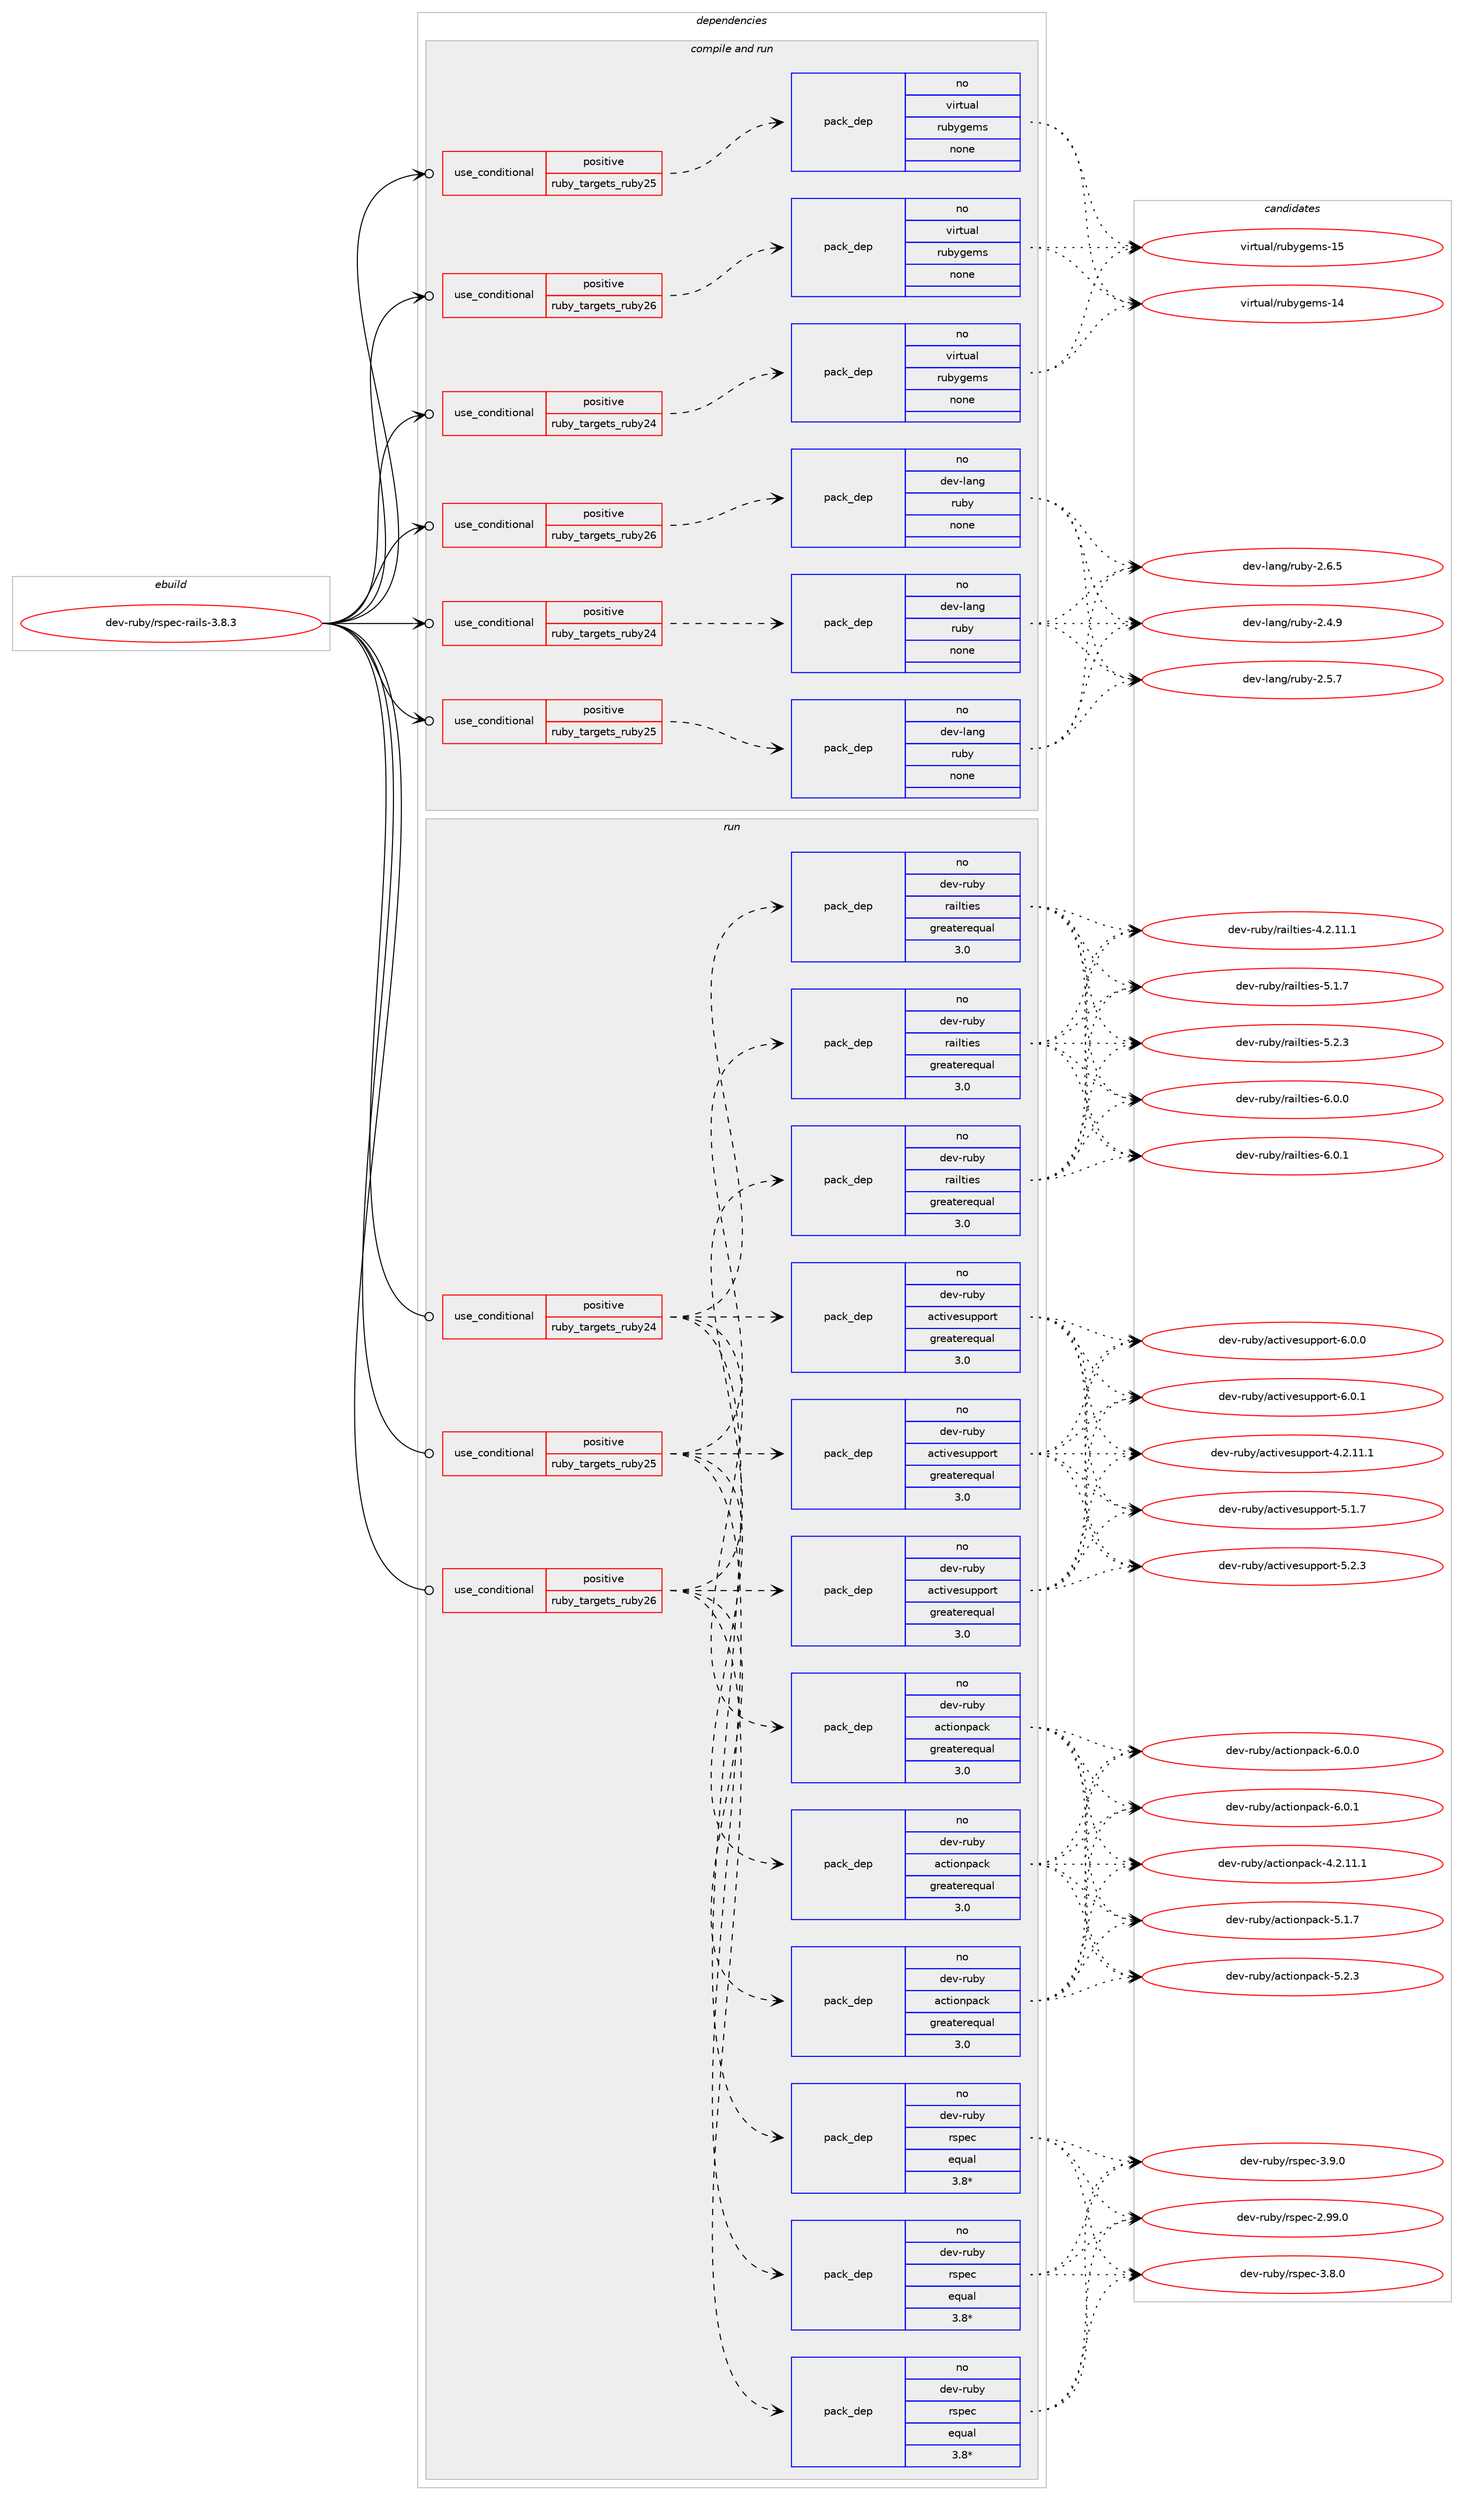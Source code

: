 digraph prolog {

# *************
# Graph options
# *************

newrank=true;
concentrate=true;
compound=true;
graph [rankdir=LR,fontname=Helvetica,fontsize=10,ranksep=1.5];#, ranksep=2.5, nodesep=0.2];
edge  [arrowhead=vee];
node  [fontname=Helvetica,fontsize=10];

# **********
# The ebuild
# **********

subgraph cluster_leftcol {
color=gray;
rank=same;
label=<<i>ebuild</i>>;
id [label="dev-ruby/rspec-rails-3.8.3", color=red, width=4, href="../dev-ruby/rspec-rails-3.8.3.svg"];
}

# ****************
# The dependencies
# ****************

subgraph cluster_midcol {
color=gray;
label=<<i>dependencies</i>>;
subgraph cluster_compile {
fillcolor="#eeeeee";
style=filled;
label=<<i>compile</i>>;
}
subgraph cluster_compileandrun {
fillcolor="#eeeeee";
style=filled;
label=<<i>compile and run</i>>;
subgraph cond174303 {
dependency708501 [label=<<TABLE BORDER="0" CELLBORDER="1" CELLSPACING="0" CELLPADDING="4"><TR><TD ROWSPAN="3" CELLPADDING="10">use_conditional</TD></TR><TR><TD>positive</TD></TR><TR><TD>ruby_targets_ruby24</TD></TR></TABLE>>, shape=none, color=red];
subgraph pack522168 {
dependency708502 [label=<<TABLE BORDER="0" CELLBORDER="1" CELLSPACING="0" CELLPADDING="4" WIDTH="220"><TR><TD ROWSPAN="6" CELLPADDING="30">pack_dep</TD></TR><TR><TD WIDTH="110">no</TD></TR><TR><TD>dev-lang</TD></TR><TR><TD>ruby</TD></TR><TR><TD>none</TD></TR><TR><TD></TD></TR></TABLE>>, shape=none, color=blue];
}
dependency708501:e -> dependency708502:w [weight=20,style="dashed",arrowhead="vee"];
}
id:e -> dependency708501:w [weight=20,style="solid",arrowhead="odotvee"];
subgraph cond174304 {
dependency708503 [label=<<TABLE BORDER="0" CELLBORDER="1" CELLSPACING="0" CELLPADDING="4"><TR><TD ROWSPAN="3" CELLPADDING="10">use_conditional</TD></TR><TR><TD>positive</TD></TR><TR><TD>ruby_targets_ruby24</TD></TR></TABLE>>, shape=none, color=red];
subgraph pack522169 {
dependency708504 [label=<<TABLE BORDER="0" CELLBORDER="1" CELLSPACING="0" CELLPADDING="4" WIDTH="220"><TR><TD ROWSPAN="6" CELLPADDING="30">pack_dep</TD></TR><TR><TD WIDTH="110">no</TD></TR><TR><TD>virtual</TD></TR><TR><TD>rubygems</TD></TR><TR><TD>none</TD></TR><TR><TD></TD></TR></TABLE>>, shape=none, color=blue];
}
dependency708503:e -> dependency708504:w [weight=20,style="dashed",arrowhead="vee"];
}
id:e -> dependency708503:w [weight=20,style="solid",arrowhead="odotvee"];
subgraph cond174305 {
dependency708505 [label=<<TABLE BORDER="0" CELLBORDER="1" CELLSPACING="0" CELLPADDING="4"><TR><TD ROWSPAN="3" CELLPADDING="10">use_conditional</TD></TR><TR><TD>positive</TD></TR><TR><TD>ruby_targets_ruby25</TD></TR></TABLE>>, shape=none, color=red];
subgraph pack522170 {
dependency708506 [label=<<TABLE BORDER="0" CELLBORDER="1" CELLSPACING="0" CELLPADDING="4" WIDTH="220"><TR><TD ROWSPAN="6" CELLPADDING="30">pack_dep</TD></TR><TR><TD WIDTH="110">no</TD></TR><TR><TD>dev-lang</TD></TR><TR><TD>ruby</TD></TR><TR><TD>none</TD></TR><TR><TD></TD></TR></TABLE>>, shape=none, color=blue];
}
dependency708505:e -> dependency708506:w [weight=20,style="dashed",arrowhead="vee"];
}
id:e -> dependency708505:w [weight=20,style="solid",arrowhead="odotvee"];
subgraph cond174306 {
dependency708507 [label=<<TABLE BORDER="0" CELLBORDER="1" CELLSPACING="0" CELLPADDING="4"><TR><TD ROWSPAN="3" CELLPADDING="10">use_conditional</TD></TR><TR><TD>positive</TD></TR><TR><TD>ruby_targets_ruby25</TD></TR></TABLE>>, shape=none, color=red];
subgraph pack522171 {
dependency708508 [label=<<TABLE BORDER="0" CELLBORDER="1" CELLSPACING="0" CELLPADDING="4" WIDTH="220"><TR><TD ROWSPAN="6" CELLPADDING="30">pack_dep</TD></TR><TR><TD WIDTH="110">no</TD></TR><TR><TD>virtual</TD></TR><TR><TD>rubygems</TD></TR><TR><TD>none</TD></TR><TR><TD></TD></TR></TABLE>>, shape=none, color=blue];
}
dependency708507:e -> dependency708508:w [weight=20,style="dashed",arrowhead="vee"];
}
id:e -> dependency708507:w [weight=20,style="solid",arrowhead="odotvee"];
subgraph cond174307 {
dependency708509 [label=<<TABLE BORDER="0" CELLBORDER="1" CELLSPACING="0" CELLPADDING="4"><TR><TD ROWSPAN="3" CELLPADDING="10">use_conditional</TD></TR><TR><TD>positive</TD></TR><TR><TD>ruby_targets_ruby26</TD></TR></TABLE>>, shape=none, color=red];
subgraph pack522172 {
dependency708510 [label=<<TABLE BORDER="0" CELLBORDER="1" CELLSPACING="0" CELLPADDING="4" WIDTH="220"><TR><TD ROWSPAN="6" CELLPADDING="30">pack_dep</TD></TR><TR><TD WIDTH="110">no</TD></TR><TR><TD>dev-lang</TD></TR><TR><TD>ruby</TD></TR><TR><TD>none</TD></TR><TR><TD></TD></TR></TABLE>>, shape=none, color=blue];
}
dependency708509:e -> dependency708510:w [weight=20,style="dashed",arrowhead="vee"];
}
id:e -> dependency708509:w [weight=20,style="solid",arrowhead="odotvee"];
subgraph cond174308 {
dependency708511 [label=<<TABLE BORDER="0" CELLBORDER="1" CELLSPACING="0" CELLPADDING="4"><TR><TD ROWSPAN="3" CELLPADDING="10">use_conditional</TD></TR><TR><TD>positive</TD></TR><TR><TD>ruby_targets_ruby26</TD></TR></TABLE>>, shape=none, color=red];
subgraph pack522173 {
dependency708512 [label=<<TABLE BORDER="0" CELLBORDER="1" CELLSPACING="0" CELLPADDING="4" WIDTH="220"><TR><TD ROWSPAN="6" CELLPADDING="30">pack_dep</TD></TR><TR><TD WIDTH="110">no</TD></TR><TR><TD>virtual</TD></TR><TR><TD>rubygems</TD></TR><TR><TD>none</TD></TR><TR><TD></TD></TR></TABLE>>, shape=none, color=blue];
}
dependency708511:e -> dependency708512:w [weight=20,style="dashed",arrowhead="vee"];
}
id:e -> dependency708511:w [weight=20,style="solid",arrowhead="odotvee"];
}
subgraph cluster_run {
fillcolor="#eeeeee";
style=filled;
label=<<i>run</i>>;
subgraph cond174309 {
dependency708513 [label=<<TABLE BORDER="0" CELLBORDER="1" CELLSPACING="0" CELLPADDING="4"><TR><TD ROWSPAN="3" CELLPADDING="10">use_conditional</TD></TR><TR><TD>positive</TD></TR><TR><TD>ruby_targets_ruby24</TD></TR></TABLE>>, shape=none, color=red];
subgraph pack522174 {
dependency708514 [label=<<TABLE BORDER="0" CELLBORDER="1" CELLSPACING="0" CELLPADDING="4" WIDTH="220"><TR><TD ROWSPAN="6" CELLPADDING="30">pack_dep</TD></TR><TR><TD WIDTH="110">no</TD></TR><TR><TD>dev-ruby</TD></TR><TR><TD>activesupport</TD></TR><TR><TD>greaterequal</TD></TR><TR><TD>3.0</TD></TR></TABLE>>, shape=none, color=blue];
}
dependency708513:e -> dependency708514:w [weight=20,style="dashed",arrowhead="vee"];
subgraph pack522175 {
dependency708515 [label=<<TABLE BORDER="0" CELLBORDER="1" CELLSPACING="0" CELLPADDING="4" WIDTH="220"><TR><TD ROWSPAN="6" CELLPADDING="30">pack_dep</TD></TR><TR><TD WIDTH="110">no</TD></TR><TR><TD>dev-ruby</TD></TR><TR><TD>actionpack</TD></TR><TR><TD>greaterequal</TD></TR><TR><TD>3.0</TD></TR></TABLE>>, shape=none, color=blue];
}
dependency708513:e -> dependency708515:w [weight=20,style="dashed",arrowhead="vee"];
subgraph pack522176 {
dependency708516 [label=<<TABLE BORDER="0" CELLBORDER="1" CELLSPACING="0" CELLPADDING="4" WIDTH="220"><TR><TD ROWSPAN="6" CELLPADDING="30">pack_dep</TD></TR><TR><TD WIDTH="110">no</TD></TR><TR><TD>dev-ruby</TD></TR><TR><TD>railties</TD></TR><TR><TD>greaterequal</TD></TR><TR><TD>3.0</TD></TR></TABLE>>, shape=none, color=blue];
}
dependency708513:e -> dependency708516:w [weight=20,style="dashed",arrowhead="vee"];
subgraph pack522177 {
dependency708517 [label=<<TABLE BORDER="0" CELLBORDER="1" CELLSPACING="0" CELLPADDING="4" WIDTH="220"><TR><TD ROWSPAN="6" CELLPADDING="30">pack_dep</TD></TR><TR><TD WIDTH="110">no</TD></TR><TR><TD>dev-ruby</TD></TR><TR><TD>rspec</TD></TR><TR><TD>equal</TD></TR><TR><TD>3.8*</TD></TR></TABLE>>, shape=none, color=blue];
}
dependency708513:e -> dependency708517:w [weight=20,style="dashed",arrowhead="vee"];
}
id:e -> dependency708513:w [weight=20,style="solid",arrowhead="odot"];
subgraph cond174310 {
dependency708518 [label=<<TABLE BORDER="0" CELLBORDER="1" CELLSPACING="0" CELLPADDING="4"><TR><TD ROWSPAN="3" CELLPADDING="10">use_conditional</TD></TR><TR><TD>positive</TD></TR><TR><TD>ruby_targets_ruby25</TD></TR></TABLE>>, shape=none, color=red];
subgraph pack522178 {
dependency708519 [label=<<TABLE BORDER="0" CELLBORDER="1" CELLSPACING="0" CELLPADDING="4" WIDTH="220"><TR><TD ROWSPAN="6" CELLPADDING="30">pack_dep</TD></TR><TR><TD WIDTH="110">no</TD></TR><TR><TD>dev-ruby</TD></TR><TR><TD>activesupport</TD></TR><TR><TD>greaterequal</TD></TR><TR><TD>3.0</TD></TR></TABLE>>, shape=none, color=blue];
}
dependency708518:e -> dependency708519:w [weight=20,style="dashed",arrowhead="vee"];
subgraph pack522179 {
dependency708520 [label=<<TABLE BORDER="0" CELLBORDER="1" CELLSPACING="0" CELLPADDING="4" WIDTH="220"><TR><TD ROWSPAN="6" CELLPADDING="30">pack_dep</TD></TR><TR><TD WIDTH="110">no</TD></TR><TR><TD>dev-ruby</TD></TR><TR><TD>actionpack</TD></TR><TR><TD>greaterequal</TD></TR><TR><TD>3.0</TD></TR></TABLE>>, shape=none, color=blue];
}
dependency708518:e -> dependency708520:w [weight=20,style="dashed",arrowhead="vee"];
subgraph pack522180 {
dependency708521 [label=<<TABLE BORDER="0" CELLBORDER="1" CELLSPACING="0" CELLPADDING="4" WIDTH="220"><TR><TD ROWSPAN="6" CELLPADDING="30">pack_dep</TD></TR><TR><TD WIDTH="110">no</TD></TR><TR><TD>dev-ruby</TD></TR><TR><TD>railties</TD></TR><TR><TD>greaterequal</TD></TR><TR><TD>3.0</TD></TR></TABLE>>, shape=none, color=blue];
}
dependency708518:e -> dependency708521:w [weight=20,style="dashed",arrowhead="vee"];
subgraph pack522181 {
dependency708522 [label=<<TABLE BORDER="0" CELLBORDER="1" CELLSPACING="0" CELLPADDING="4" WIDTH="220"><TR><TD ROWSPAN="6" CELLPADDING="30">pack_dep</TD></TR><TR><TD WIDTH="110">no</TD></TR><TR><TD>dev-ruby</TD></TR><TR><TD>rspec</TD></TR><TR><TD>equal</TD></TR><TR><TD>3.8*</TD></TR></TABLE>>, shape=none, color=blue];
}
dependency708518:e -> dependency708522:w [weight=20,style="dashed",arrowhead="vee"];
}
id:e -> dependency708518:w [weight=20,style="solid",arrowhead="odot"];
subgraph cond174311 {
dependency708523 [label=<<TABLE BORDER="0" CELLBORDER="1" CELLSPACING="0" CELLPADDING="4"><TR><TD ROWSPAN="3" CELLPADDING="10">use_conditional</TD></TR><TR><TD>positive</TD></TR><TR><TD>ruby_targets_ruby26</TD></TR></TABLE>>, shape=none, color=red];
subgraph pack522182 {
dependency708524 [label=<<TABLE BORDER="0" CELLBORDER="1" CELLSPACING="0" CELLPADDING="4" WIDTH="220"><TR><TD ROWSPAN="6" CELLPADDING="30">pack_dep</TD></TR><TR><TD WIDTH="110">no</TD></TR><TR><TD>dev-ruby</TD></TR><TR><TD>activesupport</TD></TR><TR><TD>greaterequal</TD></TR><TR><TD>3.0</TD></TR></TABLE>>, shape=none, color=blue];
}
dependency708523:e -> dependency708524:w [weight=20,style="dashed",arrowhead="vee"];
subgraph pack522183 {
dependency708525 [label=<<TABLE BORDER="0" CELLBORDER="1" CELLSPACING="0" CELLPADDING="4" WIDTH="220"><TR><TD ROWSPAN="6" CELLPADDING="30">pack_dep</TD></TR><TR><TD WIDTH="110">no</TD></TR><TR><TD>dev-ruby</TD></TR><TR><TD>actionpack</TD></TR><TR><TD>greaterequal</TD></TR><TR><TD>3.0</TD></TR></TABLE>>, shape=none, color=blue];
}
dependency708523:e -> dependency708525:w [weight=20,style="dashed",arrowhead="vee"];
subgraph pack522184 {
dependency708526 [label=<<TABLE BORDER="0" CELLBORDER="1" CELLSPACING="0" CELLPADDING="4" WIDTH="220"><TR><TD ROWSPAN="6" CELLPADDING="30">pack_dep</TD></TR><TR><TD WIDTH="110">no</TD></TR><TR><TD>dev-ruby</TD></TR><TR><TD>railties</TD></TR><TR><TD>greaterequal</TD></TR><TR><TD>3.0</TD></TR></TABLE>>, shape=none, color=blue];
}
dependency708523:e -> dependency708526:w [weight=20,style="dashed",arrowhead="vee"];
subgraph pack522185 {
dependency708527 [label=<<TABLE BORDER="0" CELLBORDER="1" CELLSPACING="0" CELLPADDING="4" WIDTH="220"><TR><TD ROWSPAN="6" CELLPADDING="30">pack_dep</TD></TR><TR><TD WIDTH="110">no</TD></TR><TR><TD>dev-ruby</TD></TR><TR><TD>rspec</TD></TR><TR><TD>equal</TD></TR><TR><TD>3.8*</TD></TR></TABLE>>, shape=none, color=blue];
}
dependency708523:e -> dependency708527:w [weight=20,style="dashed",arrowhead="vee"];
}
id:e -> dependency708523:w [weight=20,style="solid",arrowhead="odot"];
}
}

# **************
# The candidates
# **************

subgraph cluster_choices {
rank=same;
color=gray;
label=<<i>candidates</i>>;

subgraph choice522168 {
color=black;
nodesep=1;
choice10010111845108971101034711411798121455046524657 [label="dev-lang/ruby-2.4.9", color=red, width=4,href="../dev-lang/ruby-2.4.9.svg"];
choice10010111845108971101034711411798121455046534655 [label="dev-lang/ruby-2.5.7", color=red, width=4,href="../dev-lang/ruby-2.5.7.svg"];
choice10010111845108971101034711411798121455046544653 [label="dev-lang/ruby-2.6.5", color=red, width=4,href="../dev-lang/ruby-2.6.5.svg"];
dependency708502:e -> choice10010111845108971101034711411798121455046524657:w [style=dotted,weight="100"];
dependency708502:e -> choice10010111845108971101034711411798121455046534655:w [style=dotted,weight="100"];
dependency708502:e -> choice10010111845108971101034711411798121455046544653:w [style=dotted,weight="100"];
}
subgraph choice522169 {
color=black;
nodesep=1;
choice118105114116117971084711411798121103101109115454952 [label="virtual/rubygems-14", color=red, width=4,href="../virtual/rubygems-14.svg"];
choice118105114116117971084711411798121103101109115454953 [label="virtual/rubygems-15", color=red, width=4,href="../virtual/rubygems-15.svg"];
dependency708504:e -> choice118105114116117971084711411798121103101109115454952:w [style=dotted,weight="100"];
dependency708504:e -> choice118105114116117971084711411798121103101109115454953:w [style=dotted,weight="100"];
}
subgraph choice522170 {
color=black;
nodesep=1;
choice10010111845108971101034711411798121455046524657 [label="dev-lang/ruby-2.4.9", color=red, width=4,href="../dev-lang/ruby-2.4.9.svg"];
choice10010111845108971101034711411798121455046534655 [label="dev-lang/ruby-2.5.7", color=red, width=4,href="../dev-lang/ruby-2.5.7.svg"];
choice10010111845108971101034711411798121455046544653 [label="dev-lang/ruby-2.6.5", color=red, width=4,href="../dev-lang/ruby-2.6.5.svg"];
dependency708506:e -> choice10010111845108971101034711411798121455046524657:w [style=dotted,weight="100"];
dependency708506:e -> choice10010111845108971101034711411798121455046534655:w [style=dotted,weight="100"];
dependency708506:e -> choice10010111845108971101034711411798121455046544653:w [style=dotted,weight="100"];
}
subgraph choice522171 {
color=black;
nodesep=1;
choice118105114116117971084711411798121103101109115454952 [label="virtual/rubygems-14", color=red, width=4,href="../virtual/rubygems-14.svg"];
choice118105114116117971084711411798121103101109115454953 [label="virtual/rubygems-15", color=red, width=4,href="../virtual/rubygems-15.svg"];
dependency708508:e -> choice118105114116117971084711411798121103101109115454952:w [style=dotted,weight="100"];
dependency708508:e -> choice118105114116117971084711411798121103101109115454953:w [style=dotted,weight="100"];
}
subgraph choice522172 {
color=black;
nodesep=1;
choice10010111845108971101034711411798121455046524657 [label="dev-lang/ruby-2.4.9", color=red, width=4,href="../dev-lang/ruby-2.4.9.svg"];
choice10010111845108971101034711411798121455046534655 [label="dev-lang/ruby-2.5.7", color=red, width=4,href="../dev-lang/ruby-2.5.7.svg"];
choice10010111845108971101034711411798121455046544653 [label="dev-lang/ruby-2.6.5", color=red, width=4,href="../dev-lang/ruby-2.6.5.svg"];
dependency708510:e -> choice10010111845108971101034711411798121455046524657:w [style=dotted,weight="100"];
dependency708510:e -> choice10010111845108971101034711411798121455046534655:w [style=dotted,weight="100"];
dependency708510:e -> choice10010111845108971101034711411798121455046544653:w [style=dotted,weight="100"];
}
subgraph choice522173 {
color=black;
nodesep=1;
choice118105114116117971084711411798121103101109115454952 [label="virtual/rubygems-14", color=red, width=4,href="../virtual/rubygems-14.svg"];
choice118105114116117971084711411798121103101109115454953 [label="virtual/rubygems-15", color=red, width=4,href="../virtual/rubygems-15.svg"];
dependency708512:e -> choice118105114116117971084711411798121103101109115454952:w [style=dotted,weight="100"];
dependency708512:e -> choice118105114116117971084711411798121103101109115454953:w [style=dotted,weight="100"];
}
subgraph choice522174 {
color=black;
nodesep=1;
choice1001011184511411798121479799116105118101115117112112111114116455246504649494649 [label="dev-ruby/activesupport-4.2.11.1", color=red, width=4,href="../dev-ruby/activesupport-4.2.11.1.svg"];
choice1001011184511411798121479799116105118101115117112112111114116455346494655 [label="dev-ruby/activesupport-5.1.7", color=red, width=4,href="../dev-ruby/activesupport-5.1.7.svg"];
choice1001011184511411798121479799116105118101115117112112111114116455346504651 [label="dev-ruby/activesupport-5.2.3", color=red, width=4,href="../dev-ruby/activesupport-5.2.3.svg"];
choice1001011184511411798121479799116105118101115117112112111114116455446484648 [label="dev-ruby/activesupport-6.0.0", color=red, width=4,href="../dev-ruby/activesupport-6.0.0.svg"];
choice1001011184511411798121479799116105118101115117112112111114116455446484649 [label="dev-ruby/activesupport-6.0.1", color=red, width=4,href="../dev-ruby/activesupport-6.0.1.svg"];
dependency708514:e -> choice1001011184511411798121479799116105118101115117112112111114116455246504649494649:w [style=dotted,weight="100"];
dependency708514:e -> choice1001011184511411798121479799116105118101115117112112111114116455346494655:w [style=dotted,weight="100"];
dependency708514:e -> choice1001011184511411798121479799116105118101115117112112111114116455346504651:w [style=dotted,weight="100"];
dependency708514:e -> choice1001011184511411798121479799116105118101115117112112111114116455446484648:w [style=dotted,weight="100"];
dependency708514:e -> choice1001011184511411798121479799116105118101115117112112111114116455446484649:w [style=dotted,weight="100"];
}
subgraph choice522175 {
color=black;
nodesep=1;
choice10010111845114117981214797991161051111101129799107455246504649494649 [label="dev-ruby/actionpack-4.2.11.1", color=red, width=4,href="../dev-ruby/actionpack-4.2.11.1.svg"];
choice10010111845114117981214797991161051111101129799107455346494655 [label="dev-ruby/actionpack-5.1.7", color=red, width=4,href="../dev-ruby/actionpack-5.1.7.svg"];
choice10010111845114117981214797991161051111101129799107455346504651 [label="dev-ruby/actionpack-5.2.3", color=red, width=4,href="../dev-ruby/actionpack-5.2.3.svg"];
choice10010111845114117981214797991161051111101129799107455446484648 [label="dev-ruby/actionpack-6.0.0", color=red, width=4,href="../dev-ruby/actionpack-6.0.0.svg"];
choice10010111845114117981214797991161051111101129799107455446484649 [label="dev-ruby/actionpack-6.0.1", color=red, width=4,href="../dev-ruby/actionpack-6.0.1.svg"];
dependency708515:e -> choice10010111845114117981214797991161051111101129799107455246504649494649:w [style=dotted,weight="100"];
dependency708515:e -> choice10010111845114117981214797991161051111101129799107455346494655:w [style=dotted,weight="100"];
dependency708515:e -> choice10010111845114117981214797991161051111101129799107455346504651:w [style=dotted,weight="100"];
dependency708515:e -> choice10010111845114117981214797991161051111101129799107455446484648:w [style=dotted,weight="100"];
dependency708515:e -> choice10010111845114117981214797991161051111101129799107455446484649:w [style=dotted,weight="100"];
}
subgraph choice522176 {
color=black;
nodesep=1;
choice10010111845114117981214711497105108116105101115455246504649494649 [label="dev-ruby/railties-4.2.11.1", color=red, width=4,href="../dev-ruby/railties-4.2.11.1.svg"];
choice10010111845114117981214711497105108116105101115455346494655 [label="dev-ruby/railties-5.1.7", color=red, width=4,href="../dev-ruby/railties-5.1.7.svg"];
choice10010111845114117981214711497105108116105101115455346504651 [label="dev-ruby/railties-5.2.3", color=red, width=4,href="../dev-ruby/railties-5.2.3.svg"];
choice10010111845114117981214711497105108116105101115455446484648 [label="dev-ruby/railties-6.0.0", color=red, width=4,href="../dev-ruby/railties-6.0.0.svg"];
choice10010111845114117981214711497105108116105101115455446484649 [label="dev-ruby/railties-6.0.1", color=red, width=4,href="../dev-ruby/railties-6.0.1.svg"];
dependency708516:e -> choice10010111845114117981214711497105108116105101115455246504649494649:w [style=dotted,weight="100"];
dependency708516:e -> choice10010111845114117981214711497105108116105101115455346494655:w [style=dotted,weight="100"];
dependency708516:e -> choice10010111845114117981214711497105108116105101115455346504651:w [style=dotted,weight="100"];
dependency708516:e -> choice10010111845114117981214711497105108116105101115455446484648:w [style=dotted,weight="100"];
dependency708516:e -> choice10010111845114117981214711497105108116105101115455446484649:w [style=dotted,weight="100"];
}
subgraph choice522177 {
color=black;
nodesep=1;
choice1001011184511411798121471141151121019945504657574648 [label="dev-ruby/rspec-2.99.0", color=red, width=4,href="../dev-ruby/rspec-2.99.0.svg"];
choice10010111845114117981214711411511210199455146564648 [label="dev-ruby/rspec-3.8.0", color=red, width=4,href="../dev-ruby/rspec-3.8.0.svg"];
choice10010111845114117981214711411511210199455146574648 [label="dev-ruby/rspec-3.9.0", color=red, width=4,href="../dev-ruby/rspec-3.9.0.svg"];
dependency708517:e -> choice1001011184511411798121471141151121019945504657574648:w [style=dotted,weight="100"];
dependency708517:e -> choice10010111845114117981214711411511210199455146564648:w [style=dotted,weight="100"];
dependency708517:e -> choice10010111845114117981214711411511210199455146574648:w [style=dotted,weight="100"];
}
subgraph choice522178 {
color=black;
nodesep=1;
choice1001011184511411798121479799116105118101115117112112111114116455246504649494649 [label="dev-ruby/activesupport-4.2.11.1", color=red, width=4,href="../dev-ruby/activesupport-4.2.11.1.svg"];
choice1001011184511411798121479799116105118101115117112112111114116455346494655 [label="dev-ruby/activesupport-5.1.7", color=red, width=4,href="../dev-ruby/activesupport-5.1.7.svg"];
choice1001011184511411798121479799116105118101115117112112111114116455346504651 [label="dev-ruby/activesupport-5.2.3", color=red, width=4,href="../dev-ruby/activesupport-5.2.3.svg"];
choice1001011184511411798121479799116105118101115117112112111114116455446484648 [label="dev-ruby/activesupport-6.0.0", color=red, width=4,href="../dev-ruby/activesupport-6.0.0.svg"];
choice1001011184511411798121479799116105118101115117112112111114116455446484649 [label="dev-ruby/activesupport-6.0.1", color=red, width=4,href="../dev-ruby/activesupport-6.0.1.svg"];
dependency708519:e -> choice1001011184511411798121479799116105118101115117112112111114116455246504649494649:w [style=dotted,weight="100"];
dependency708519:e -> choice1001011184511411798121479799116105118101115117112112111114116455346494655:w [style=dotted,weight="100"];
dependency708519:e -> choice1001011184511411798121479799116105118101115117112112111114116455346504651:w [style=dotted,weight="100"];
dependency708519:e -> choice1001011184511411798121479799116105118101115117112112111114116455446484648:w [style=dotted,weight="100"];
dependency708519:e -> choice1001011184511411798121479799116105118101115117112112111114116455446484649:w [style=dotted,weight="100"];
}
subgraph choice522179 {
color=black;
nodesep=1;
choice10010111845114117981214797991161051111101129799107455246504649494649 [label="dev-ruby/actionpack-4.2.11.1", color=red, width=4,href="../dev-ruby/actionpack-4.2.11.1.svg"];
choice10010111845114117981214797991161051111101129799107455346494655 [label="dev-ruby/actionpack-5.1.7", color=red, width=4,href="../dev-ruby/actionpack-5.1.7.svg"];
choice10010111845114117981214797991161051111101129799107455346504651 [label="dev-ruby/actionpack-5.2.3", color=red, width=4,href="../dev-ruby/actionpack-5.2.3.svg"];
choice10010111845114117981214797991161051111101129799107455446484648 [label="dev-ruby/actionpack-6.0.0", color=red, width=4,href="../dev-ruby/actionpack-6.0.0.svg"];
choice10010111845114117981214797991161051111101129799107455446484649 [label="dev-ruby/actionpack-6.0.1", color=red, width=4,href="../dev-ruby/actionpack-6.0.1.svg"];
dependency708520:e -> choice10010111845114117981214797991161051111101129799107455246504649494649:w [style=dotted,weight="100"];
dependency708520:e -> choice10010111845114117981214797991161051111101129799107455346494655:w [style=dotted,weight="100"];
dependency708520:e -> choice10010111845114117981214797991161051111101129799107455346504651:w [style=dotted,weight="100"];
dependency708520:e -> choice10010111845114117981214797991161051111101129799107455446484648:w [style=dotted,weight="100"];
dependency708520:e -> choice10010111845114117981214797991161051111101129799107455446484649:w [style=dotted,weight="100"];
}
subgraph choice522180 {
color=black;
nodesep=1;
choice10010111845114117981214711497105108116105101115455246504649494649 [label="dev-ruby/railties-4.2.11.1", color=red, width=4,href="../dev-ruby/railties-4.2.11.1.svg"];
choice10010111845114117981214711497105108116105101115455346494655 [label="dev-ruby/railties-5.1.7", color=red, width=4,href="../dev-ruby/railties-5.1.7.svg"];
choice10010111845114117981214711497105108116105101115455346504651 [label="dev-ruby/railties-5.2.3", color=red, width=4,href="../dev-ruby/railties-5.2.3.svg"];
choice10010111845114117981214711497105108116105101115455446484648 [label="dev-ruby/railties-6.0.0", color=red, width=4,href="../dev-ruby/railties-6.0.0.svg"];
choice10010111845114117981214711497105108116105101115455446484649 [label="dev-ruby/railties-6.0.1", color=red, width=4,href="../dev-ruby/railties-6.0.1.svg"];
dependency708521:e -> choice10010111845114117981214711497105108116105101115455246504649494649:w [style=dotted,weight="100"];
dependency708521:e -> choice10010111845114117981214711497105108116105101115455346494655:w [style=dotted,weight="100"];
dependency708521:e -> choice10010111845114117981214711497105108116105101115455346504651:w [style=dotted,weight="100"];
dependency708521:e -> choice10010111845114117981214711497105108116105101115455446484648:w [style=dotted,weight="100"];
dependency708521:e -> choice10010111845114117981214711497105108116105101115455446484649:w [style=dotted,weight="100"];
}
subgraph choice522181 {
color=black;
nodesep=1;
choice1001011184511411798121471141151121019945504657574648 [label="dev-ruby/rspec-2.99.0", color=red, width=4,href="../dev-ruby/rspec-2.99.0.svg"];
choice10010111845114117981214711411511210199455146564648 [label="dev-ruby/rspec-3.8.0", color=red, width=4,href="../dev-ruby/rspec-3.8.0.svg"];
choice10010111845114117981214711411511210199455146574648 [label="dev-ruby/rspec-3.9.0", color=red, width=4,href="../dev-ruby/rspec-3.9.0.svg"];
dependency708522:e -> choice1001011184511411798121471141151121019945504657574648:w [style=dotted,weight="100"];
dependency708522:e -> choice10010111845114117981214711411511210199455146564648:w [style=dotted,weight="100"];
dependency708522:e -> choice10010111845114117981214711411511210199455146574648:w [style=dotted,weight="100"];
}
subgraph choice522182 {
color=black;
nodesep=1;
choice1001011184511411798121479799116105118101115117112112111114116455246504649494649 [label="dev-ruby/activesupport-4.2.11.1", color=red, width=4,href="../dev-ruby/activesupport-4.2.11.1.svg"];
choice1001011184511411798121479799116105118101115117112112111114116455346494655 [label="dev-ruby/activesupport-5.1.7", color=red, width=4,href="../dev-ruby/activesupport-5.1.7.svg"];
choice1001011184511411798121479799116105118101115117112112111114116455346504651 [label="dev-ruby/activesupport-5.2.3", color=red, width=4,href="../dev-ruby/activesupport-5.2.3.svg"];
choice1001011184511411798121479799116105118101115117112112111114116455446484648 [label="dev-ruby/activesupport-6.0.0", color=red, width=4,href="../dev-ruby/activesupport-6.0.0.svg"];
choice1001011184511411798121479799116105118101115117112112111114116455446484649 [label="dev-ruby/activesupport-6.0.1", color=red, width=4,href="../dev-ruby/activesupport-6.0.1.svg"];
dependency708524:e -> choice1001011184511411798121479799116105118101115117112112111114116455246504649494649:w [style=dotted,weight="100"];
dependency708524:e -> choice1001011184511411798121479799116105118101115117112112111114116455346494655:w [style=dotted,weight="100"];
dependency708524:e -> choice1001011184511411798121479799116105118101115117112112111114116455346504651:w [style=dotted,weight="100"];
dependency708524:e -> choice1001011184511411798121479799116105118101115117112112111114116455446484648:w [style=dotted,weight="100"];
dependency708524:e -> choice1001011184511411798121479799116105118101115117112112111114116455446484649:w [style=dotted,weight="100"];
}
subgraph choice522183 {
color=black;
nodesep=1;
choice10010111845114117981214797991161051111101129799107455246504649494649 [label="dev-ruby/actionpack-4.2.11.1", color=red, width=4,href="../dev-ruby/actionpack-4.2.11.1.svg"];
choice10010111845114117981214797991161051111101129799107455346494655 [label="dev-ruby/actionpack-5.1.7", color=red, width=4,href="../dev-ruby/actionpack-5.1.7.svg"];
choice10010111845114117981214797991161051111101129799107455346504651 [label="dev-ruby/actionpack-5.2.3", color=red, width=4,href="../dev-ruby/actionpack-5.2.3.svg"];
choice10010111845114117981214797991161051111101129799107455446484648 [label="dev-ruby/actionpack-6.0.0", color=red, width=4,href="../dev-ruby/actionpack-6.0.0.svg"];
choice10010111845114117981214797991161051111101129799107455446484649 [label="dev-ruby/actionpack-6.0.1", color=red, width=4,href="../dev-ruby/actionpack-6.0.1.svg"];
dependency708525:e -> choice10010111845114117981214797991161051111101129799107455246504649494649:w [style=dotted,weight="100"];
dependency708525:e -> choice10010111845114117981214797991161051111101129799107455346494655:w [style=dotted,weight="100"];
dependency708525:e -> choice10010111845114117981214797991161051111101129799107455346504651:w [style=dotted,weight="100"];
dependency708525:e -> choice10010111845114117981214797991161051111101129799107455446484648:w [style=dotted,weight="100"];
dependency708525:e -> choice10010111845114117981214797991161051111101129799107455446484649:w [style=dotted,weight="100"];
}
subgraph choice522184 {
color=black;
nodesep=1;
choice10010111845114117981214711497105108116105101115455246504649494649 [label="dev-ruby/railties-4.2.11.1", color=red, width=4,href="../dev-ruby/railties-4.2.11.1.svg"];
choice10010111845114117981214711497105108116105101115455346494655 [label="dev-ruby/railties-5.1.7", color=red, width=4,href="../dev-ruby/railties-5.1.7.svg"];
choice10010111845114117981214711497105108116105101115455346504651 [label="dev-ruby/railties-5.2.3", color=red, width=4,href="../dev-ruby/railties-5.2.3.svg"];
choice10010111845114117981214711497105108116105101115455446484648 [label="dev-ruby/railties-6.0.0", color=red, width=4,href="../dev-ruby/railties-6.0.0.svg"];
choice10010111845114117981214711497105108116105101115455446484649 [label="dev-ruby/railties-6.0.1", color=red, width=4,href="../dev-ruby/railties-6.0.1.svg"];
dependency708526:e -> choice10010111845114117981214711497105108116105101115455246504649494649:w [style=dotted,weight="100"];
dependency708526:e -> choice10010111845114117981214711497105108116105101115455346494655:w [style=dotted,weight="100"];
dependency708526:e -> choice10010111845114117981214711497105108116105101115455346504651:w [style=dotted,weight="100"];
dependency708526:e -> choice10010111845114117981214711497105108116105101115455446484648:w [style=dotted,weight="100"];
dependency708526:e -> choice10010111845114117981214711497105108116105101115455446484649:w [style=dotted,weight="100"];
}
subgraph choice522185 {
color=black;
nodesep=1;
choice1001011184511411798121471141151121019945504657574648 [label="dev-ruby/rspec-2.99.0", color=red, width=4,href="../dev-ruby/rspec-2.99.0.svg"];
choice10010111845114117981214711411511210199455146564648 [label="dev-ruby/rspec-3.8.0", color=red, width=4,href="../dev-ruby/rspec-3.8.0.svg"];
choice10010111845114117981214711411511210199455146574648 [label="dev-ruby/rspec-3.9.0", color=red, width=4,href="../dev-ruby/rspec-3.9.0.svg"];
dependency708527:e -> choice1001011184511411798121471141151121019945504657574648:w [style=dotted,weight="100"];
dependency708527:e -> choice10010111845114117981214711411511210199455146564648:w [style=dotted,weight="100"];
dependency708527:e -> choice10010111845114117981214711411511210199455146574648:w [style=dotted,weight="100"];
}
}

}
